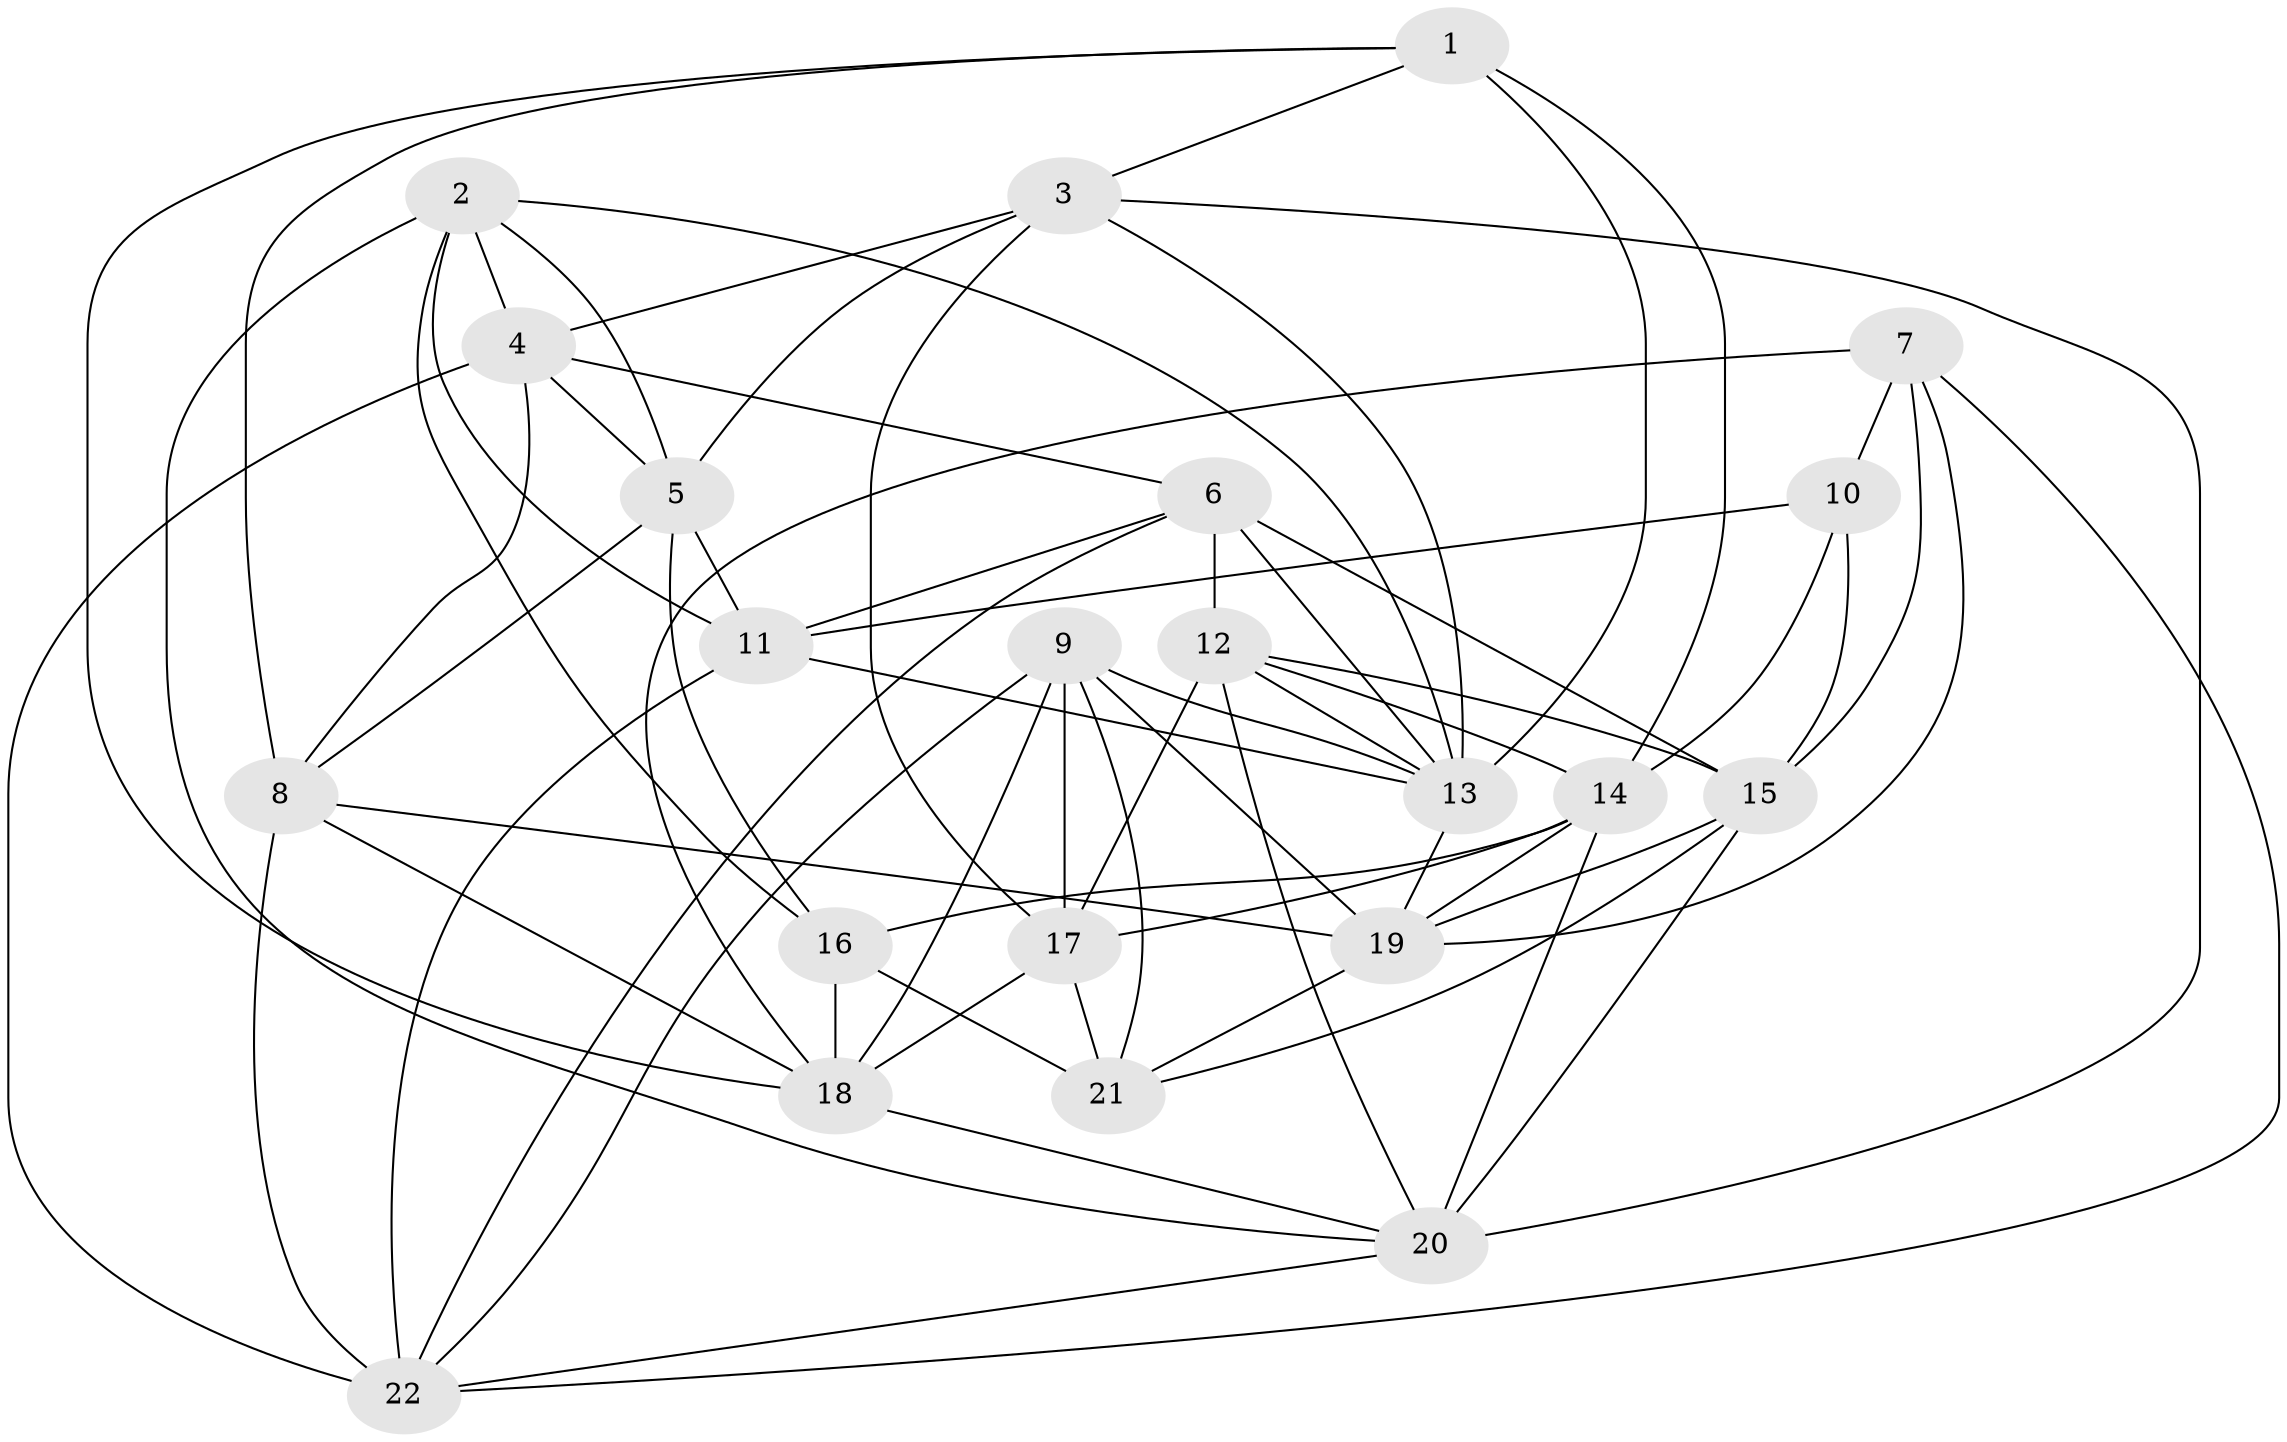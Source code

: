 // original degree distribution, {4: 1.0}
// Generated by graph-tools (version 1.1) at 2025/38/03/04/25 23:38:08]
// undirected, 22 vertices, 67 edges
graph export_dot {
  node [color=gray90,style=filled];
  1;
  2;
  3;
  4;
  5;
  6;
  7;
  8;
  9;
  10;
  11;
  12;
  13;
  14;
  15;
  16;
  17;
  18;
  19;
  20;
  21;
  22;
  1 -- 3 [weight=1.0];
  1 -- 8 [weight=1.0];
  1 -- 13 [weight=1.0];
  1 -- 14 [weight=2.0];
  1 -- 18 [weight=1.0];
  2 -- 4 [weight=1.0];
  2 -- 5 [weight=1.0];
  2 -- 11 [weight=1.0];
  2 -- 13 [weight=1.0];
  2 -- 16 [weight=1.0];
  2 -- 20 [weight=1.0];
  3 -- 4 [weight=1.0];
  3 -- 5 [weight=1.0];
  3 -- 13 [weight=1.0];
  3 -- 17 [weight=2.0];
  3 -- 20 [weight=2.0];
  4 -- 5 [weight=2.0];
  4 -- 6 [weight=1.0];
  4 -- 8 [weight=1.0];
  4 -- 22 [weight=2.0];
  5 -- 8 [weight=2.0];
  5 -- 11 [weight=1.0];
  5 -- 16 [weight=1.0];
  6 -- 11 [weight=1.0];
  6 -- 12 [weight=2.0];
  6 -- 13 [weight=2.0];
  6 -- 15 [weight=1.0];
  6 -- 22 [weight=1.0];
  7 -- 10 [weight=2.0];
  7 -- 15 [weight=1.0];
  7 -- 18 [weight=1.0];
  7 -- 19 [weight=1.0];
  7 -- 22 [weight=1.0];
  8 -- 18 [weight=1.0];
  8 -- 19 [weight=2.0];
  8 -- 22 [weight=1.0];
  9 -- 13 [weight=1.0];
  9 -- 17 [weight=1.0];
  9 -- 18 [weight=1.0];
  9 -- 19 [weight=1.0];
  9 -- 21 [weight=1.0];
  9 -- 22 [weight=1.0];
  10 -- 11 [weight=2.0];
  10 -- 14 [weight=1.0];
  10 -- 15 [weight=1.0];
  11 -- 13 [weight=2.0];
  11 -- 22 [weight=1.0];
  12 -- 13 [weight=1.0];
  12 -- 14 [weight=1.0];
  12 -- 15 [weight=1.0];
  12 -- 17 [weight=2.0];
  12 -- 20 [weight=1.0];
  13 -- 19 [weight=1.0];
  14 -- 16 [weight=1.0];
  14 -- 17 [weight=1.0];
  14 -- 19 [weight=1.0];
  14 -- 20 [weight=1.0];
  15 -- 19 [weight=1.0];
  15 -- 20 [weight=1.0];
  15 -- 21 [weight=2.0];
  16 -- 18 [weight=4.0];
  16 -- 21 [weight=3.0];
  17 -- 18 [weight=1.0];
  17 -- 21 [weight=1.0];
  18 -- 20 [weight=1.0];
  19 -- 21 [weight=1.0];
  20 -- 22 [weight=1.0];
}
